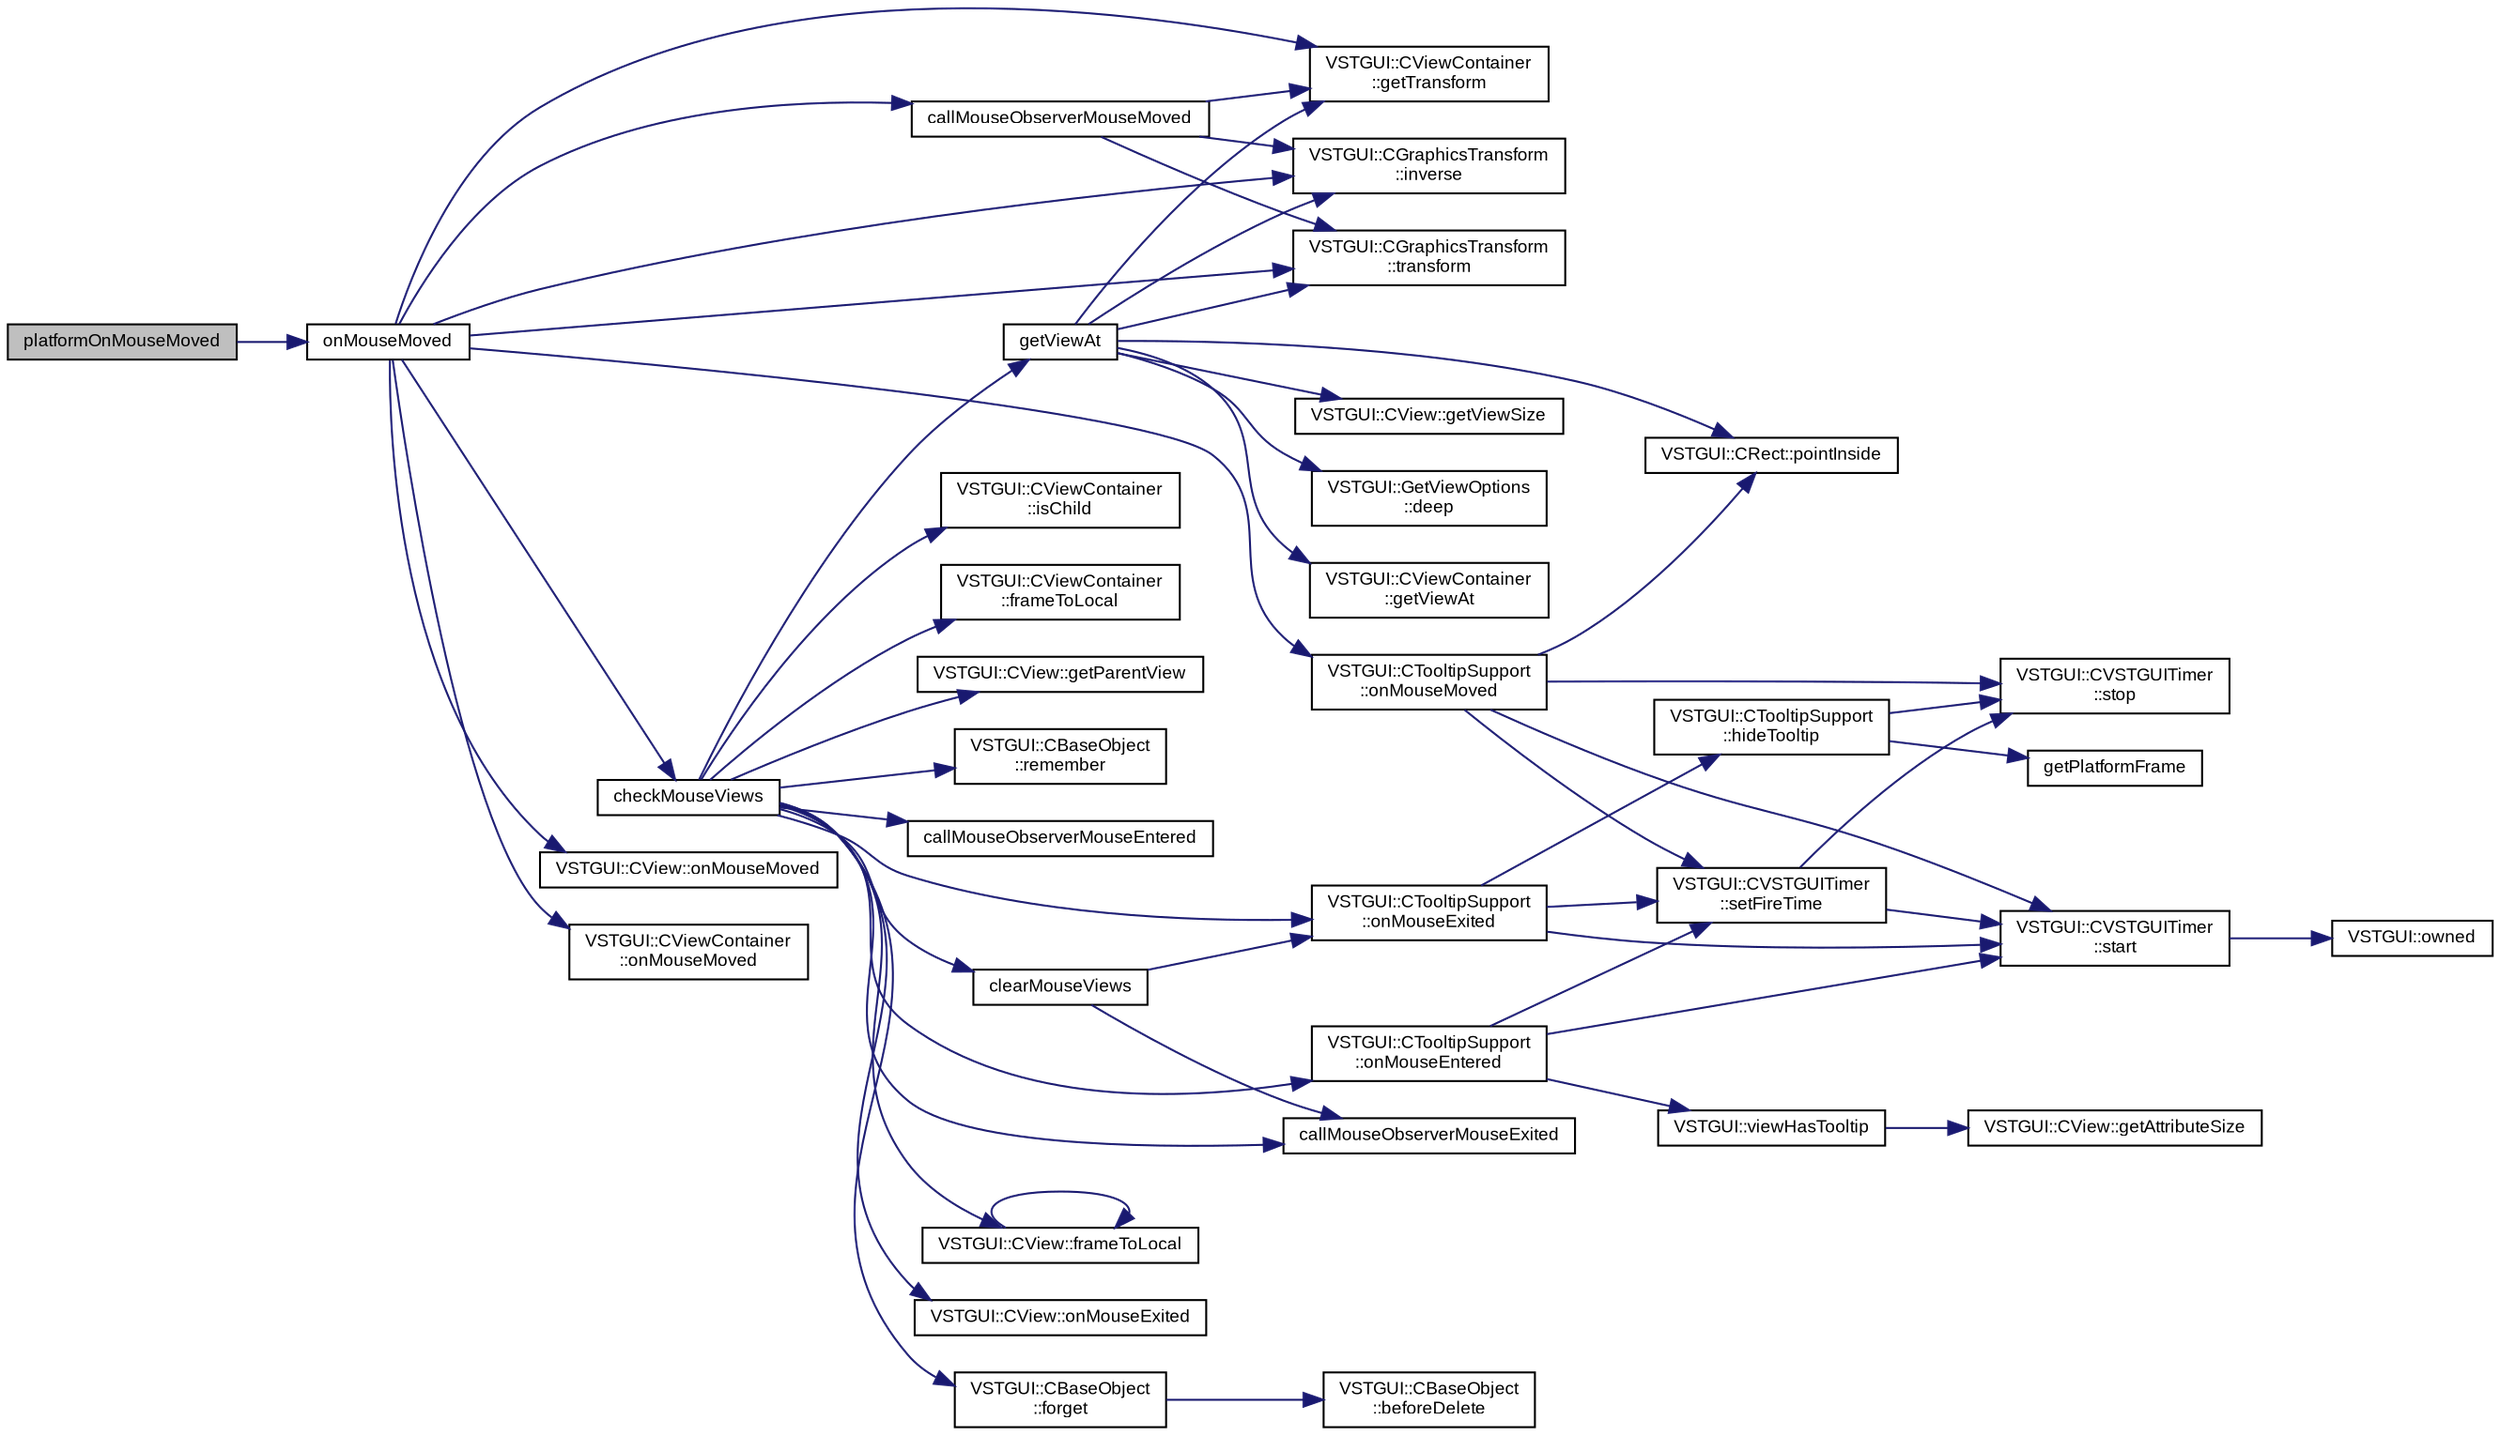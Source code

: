 digraph "platformOnMouseMoved"
{
  bgcolor="transparent";
  edge [fontname="Arial",fontsize="9",labelfontname="Arial",labelfontsize="9"];
  node [fontname="Arial",fontsize="9",shape=record];
  rankdir="LR";
  Node1 [label="platformOnMouseMoved",height=0.2,width=0.4,color="black", fillcolor="grey75", style="filled" fontcolor="black"];
  Node1 -> Node2 [color="midnightblue",fontsize="9",style="solid",fontname="Arial"];
  Node2 [label="onMouseMoved",height=0.2,width=0.4,color="black",URL="$class_v_s_t_g_u_i_1_1_c_frame.html#ac8855959285a9555faaa8b0313e07027",tooltip="called when a mouse move event occurs "];
  Node2 -> Node3 [color="midnightblue",fontsize="9",style="solid",fontname="Arial"];
  Node3 [label="VSTGUI::CViewContainer\l::getTransform",height=0.2,width=0.4,color="black",URL="$class_v_s_t_g_u_i_1_1_c_view_container.html#a3140336a555cd7aacaba2ee5ca08e28a"];
  Node2 -> Node4 [color="midnightblue",fontsize="9",style="solid",fontname="Arial"];
  Node4 [label="VSTGUI::CGraphicsTransform\l::inverse",height=0.2,width=0.4,color="black",URL="$struct_v_s_t_g_u_i_1_1_c_graphics_transform.html#ae0b83e1a553219ac2e5a9c0e9ee42e72"];
  Node2 -> Node5 [color="midnightblue",fontsize="9",style="solid",fontname="Arial"];
  Node5 [label="VSTGUI::CGraphicsTransform\l::transform",height=0.2,width=0.4,color="black",URL="$struct_v_s_t_g_u_i_1_1_c_graphics_transform.html#af5b80ac47e3d74fe4cf0ca4d75f2e6c3"];
  Node2 -> Node6 [color="midnightblue",fontsize="9",style="solid",fontname="Arial"];
  Node6 [label="VSTGUI::CTooltipSupport\l::onMouseMoved",height=0.2,width=0.4,color="black",URL="$class_v_s_t_g_u_i_1_1_c_tooltip_support.html#a4130580a3fd7186e8106954ca9b50cb8"];
  Node6 -> Node7 [color="midnightblue",fontsize="9",style="solid",fontname="Arial"];
  Node7 [label="VSTGUI::CRect::pointInside",height=0.2,width=0.4,color="black",URL="$struct_v_s_t_g_u_i_1_1_c_rect.html#adebba9af3dc339149fd4622f4d4a5bac",tooltip="Checks if point is inside this rect. "];
  Node6 -> Node8 [color="midnightblue",fontsize="9",style="solid",fontname="Arial"];
  Node8 [label="VSTGUI::CVSTGUITimer\l::stop",height=0.2,width=0.4,color="black",URL="$class_v_s_t_g_u_i_1_1_c_v_s_t_g_u_i_timer.html#a68a350717fe6bf9012843e7c977d87b2",tooltip="stops the timer, returns whether timer was running or not "];
  Node6 -> Node9 [color="midnightblue",fontsize="9",style="solid",fontname="Arial"];
  Node9 [label="VSTGUI::CVSTGUITimer\l::start",height=0.2,width=0.4,color="black",URL="$class_v_s_t_g_u_i_1_1_c_v_s_t_g_u_i_timer.html#aad5997aaaa2d622f0ca57f8b24a51a7b",tooltip="starts the timer "];
  Node9 -> Node10 [color="midnightblue",fontsize="9",style="solid",fontname="Arial"];
  Node10 [label="VSTGUI::owned",height=0.2,width=0.4,color="black",URL="$namespace_v_s_t_g_u_i.html#a8464605507078761fac5d681245eb20a"];
  Node6 -> Node11 [color="midnightblue",fontsize="9",style="solid",fontname="Arial"];
  Node11 [label="VSTGUI::CVSTGUITimer\l::setFireTime",height=0.2,width=0.4,color="black",URL="$class_v_s_t_g_u_i_1_1_c_v_s_t_g_u_i_timer.html#a8647d7eb64d0c6fcbdd654332bac258b",tooltip="in milliseconds "];
  Node11 -> Node8 [color="midnightblue",fontsize="9",style="solid",fontname="Arial"];
  Node11 -> Node9 [color="midnightblue",fontsize="9",style="solid",fontname="Arial"];
  Node2 -> Node12 [color="midnightblue",fontsize="9",style="solid",fontname="Arial"];
  Node12 [label="checkMouseViews",height=0.2,width=0.4,color="black",URL="$class_v_s_t_g_u_i_1_1_c_frame.html#a83b0d2d4c489762aa768c5e16b0c72d0"];
  Node12 -> Node13 [color="midnightblue",fontsize="9",style="solid",fontname="Arial"];
  Node13 [label="getViewAt",height=0.2,width=0.4,color="black",URL="$class_v_s_t_g_u_i_1_1_c_frame.html#ab427ac1aad7cc92ef96213f7963296a7",tooltip="get the view at point where "];
  Node13 -> Node3 [color="midnightblue",fontsize="9",style="solid",fontname="Arial"];
  Node13 -> Node4 [color="midnightblue",fontsize="9",style="solid",fontname="Arial"];
  Node13 -> Node5 [color="midnightblue",fontsize="9",style="solid",fontname="Arial"];
  Node13 -> Node14 [color="midnightblue",fontsize="9",style="solid",fontname="Arial"];
  Node14 [label="VSTGUI::CView::getViewSize",height=0.2,width=0.4,color="black",URL="$class_v_s_t_g_u_i_1_1_c_view.html#a5ad6102316e6d16e4905a38ad3f16dcc",tooltip="returns the current view size "];
  Node13 -> Node7 [color="midnightblue",fontsize="9",style="solid",fontname="Arial"];
  Node13 -> Node15 [color="midnightblue",fontsize="9",style="solid",fontname="Arial"];
  Node15 [label="VSTGUI::GetViewOptions\l::deep",height=0.2,width=0.4,color="black",URL="$struct_v_s_t_g_u_i_1_1_get_view_options.html#a7daa5c7887ffc0d68ab2ea398345e756"];
  Node13 -> Node16 [color="midnightblue",fontsize="9",style="solid",fontname="Arial"];
  Node16 [label="VSTGUI::CViewContainer\l::getViewAt",height=0.2,width=0.4,color="black",URL="$class_v_s_t_g_u_i_1_1_c_view_container.html#ab5c037e08db39b2c5032eae7d2e4f47e",tooltip="get the view at point where "];
  Node12 -> Node17 [color="midnightblue",fontsize="9",style="solid",fontname="Arial"];
  Node17 [label="VSTGUI::CTooltipSupport\l::onMouseExited",height=0.2,width=0.4,color="black",URL="$class_v_s_t_g_u_i_1_1_c_tooltip_support.html#a8f43f21fc087ee3670f58784a1d2af0c"];
  Node17 -> Node18 [color="midnightblue",fontsize="9",style="solid",fontname="Arial"];
  Node18 [label="VSTGUI::CTooltipSupport\l::hideTooltip",height=0.2,width=0.4,color="black",URL="$class_v_s_t_g_u_i_1_1_c_tooltip_support.html#adb9104d43a8ae01c2023f36390a1909f"];
  Node18 -> Node8 [color="midnightblue",fontsize="9",style="solid",fontname="Arial"];
  Node18 -> Node19 [color="midnightblue",fontsize="9",style="solid",fontname="Arial"];
  Node19 [label="getPlatformFrame",height=0.2,width=0.4,color="black",URL="$class_v_s_t_g_u_i_1_1_c_frame.html#a3b8d7ec8e7df59cf0fdc367f99fde1d0"];
  Node17 -> Node11 [color="midnightblue",fontsize="9",style="solid",fontname="Arial"];
  Node17 -> Node9 [color="midnightblue",fontsize="9",style="solid",fontname="Arial"];
  Node12 -> Node20 [color="midnightblue",fontsize="9",style="solid",fontname="Arial"];
  Node20 [label="VSTGUI::CTooltipSupport\l::onMouseEntered",height=0.2,width=0.4,color="black",URL="$class_v_s_t_g_u_i_1_1_c_tooltip_support.html#abc8b4794c3c3b8761b387d51d9fbd075"];
  Node20 -> Node21 [color="midnightblue",fontsize="9",style="solid",fontname="Arial"];
  Node21 [label="VSTGUI::viewHasTooltip",height=0.2,width=0.4,color="black",URL="$namespace_v_s_t_g_u_i.html#ab235b5451d2d91c04e4f8c5b23e2269c"];
  Node21 -> Node22 [color="midnightblue",fontsize="9",style="solid",fontname="Arial"];
  Node22 [label="VSTGUI::CView::getAttributeSize",height=0.2,width=0.4,color="black",URL="$class_v_s_t_g_u_i_1_1_c_view.html#aca7d0f4f75760c54963621b67720d6a7",tooltip="get the size of an attribute "];
  Node20 -> Node11 [color="midnightblue",fontsize="9",style="solid",fontname="Arial"];
  Node20 -> Node9 [color="midnightblue",fontsize="9",style="solid",fontname="Arial"];
  Node12 -> Node23 [color="midnightblue",fontsize="9",style="solid",fontname="Arial"];
  Node23 [label="clearMouseViews",height=0.2,width=0.4,color="black",URL="$class_v_s_t_g_u_i_1_1_c_frame.html#adeac5973a837902933978d7d5a1eee61"];
  Node23 -> Node17 [color="midnightblue",fontsize="9",style="solid",fontname="Arial"];
  Node23 -> Node24 [color="midnightblue",fontsize="9",style="solid",fontname="Arial"];
  Node24 [label="callMouseObserverMouseExited",height=0.2,width=0.4,color="black",URL="$class_v_s_t_g_u_i_1_1_c_frame.html#a8f97b9b5fe74666c47d1c374f265e60d"];
  Node12 -> Node25 [color="midnightblue",fontsize="9",style="solid",fontname="Arial"];
  Node25 [label="VSTGUI::CView::frameToLocal",height=0.2,width=0.4,color="black",URL="$class_v_s_t_g_u_i_1_1_c_view.html#a9ee172fcd9ca5d6ee196f270717341cf",tooltip="conversion from frame coordinates to local view coordinates "];
  Node25 -> Node25 [color="midnightblue",fontsize="9",style="solid",fontname="Arial"];
  Node12 -> Node26 [color="midnightblue",fontsize="9",style="solid",fontname="Arial"];
  Node26 [label="VSTGUI::CView::onMouseExited",height=0.2,width=0.4,color="black",URL="$class_v_s_t_g_u_i_1_1_c_view.html#aaf4840c33720f1498739f317d85a8cc4",tooltip="called when the mouse leaves this view "];
  Node12 -> Node24 [color="midnightblue",fontsize="9",style="solid",fontname="Arial"];
  Node12 -> Node27 [color="midnightblue",fontsize="9",style="solid",fontname="Arial"];
  Node27 [label="VSTGUI::CBaseObject\l::forget",height=0.2,width=0.4,color="black",URL="$class_v_s_t_g_u_i_1_1_c_base_object.html#ad63e28fbe95a3458c97c60bfacd47ab8",tooltip="decrease refcount and delete object if refcount == 0 "];
  Node27 -> Node28 [color="midnightblue",fontsize="9",style="solid",fontname="Arial"];
  Node28 [label="VSTGUI::CBaseObject\l::beforeDelete",height=0.2,width=0.4,color="black",URL="$class_v_s_t_g_u_i_1_1_c_base_object.html#a7109cc8e58c631f14b338c5e60633d7b"];
  Node12 -> Node29 [color="midnightblue",fontsize="9",style="solid",fontname="Arial"];
  Node29 [label="VSTGUI::CViewContainer\l::isChild",height=0.2,width=0.4,color="black",URL="$class_v_s_t_g_u_i_1_1_c_view_container.html#a60ad2aca49fcfc7cd997f5355b62b148",tooltip="check if pView is a child view of this container "];
  Node12 -> Node30 [color="midnightblue",fontsize="9",style="solid",fontname="Arial"];
  Node30 [label="VSTGUI::CViewContainer\l::frameToLocal",height=0.2,width=0.4,color="black",URL="$class_v_s_t_g_u_i_1_1_c_view_container.html#ab35a69018cf46b84c94f27b021b35fb7",tooltip="conversion from frame coordinates to local view coordinates "];
  Node12 -> Node31 [color="midnightblue",fontsize="9",style="solid",fontname="Arial"];
  Node31 [label="VSTGUI::CView::getParentView",height=0.2,width=0.4,color="black",URL="$class_v_s_t_g_u_i_1_1_c_view.html#ac45407fc7304ee33c5729fa04edaea76",tooltip="get parent view "];
  Node12 -> Node32 [color="midnightblue",fontsize="9",style="solid",fontname="Arial"];
  Node32 [label="VSTGUI::CBaseObject\l::remember",height=0.2,width=0.4,color="black",URL="$class_v_s_t_g_u_i_1_1_c_base_object.html#ada0719d1daaca4af1795018001769311",tooltip="increase refcount "];
  Node12 -> Node33 [color="midnightblue",fontsize="9",style="solid",fontname="Arial"];
  Node33 [label="callMouseObserverMouseEntered",height=0.2,width=0.4,color="black",URL="$class_v_s_t_g_u_i_1_1_c_frame.html#a1f4ce6bc02521efb056d04c427c77336"];
  Node2 -> Node34 [color="midnightblue",fontsize="9",style="solid",fontname="Arial"];
  Node34 [label="callMouseObserverMouseMoved",height=0.2,width=0.4,color="black",URL="$class_v_s_t_g_u_i_1_1_c_frame.html#aa3e8d1ed57d73b72441341222d2df4c8"];
  Node34 -> Node3 [color="midnightblue",fontsize="9",style="solid",fontname="Arial"];
  Node34 -> Node4 [color="midnightblue",fontsize="9",style="solid",fontname="Arial"];
  Node34 -> Node5 [color="midnightblue",fontsize="9",style="solid",fontname="Arial"];
  Node2 -> Node35 [color="midnightblue",fontsize="9",style="solid",fontname="Arial"];
  Node35 [label="VSTGUI::CView::onMouseMoved",height=0.2,width=0.4,color="black",URL="$class_v_s_t_g_u_i_1_1_c_view.html#ac8855959285a9555faaa8b0313e07027",tooltip="called when a mouse move event occurs "];
  Node2 -> Node36 [color="midnightblue",fontsize="9",style="solid",fontname="Arial"];
  Node36 [label="VSTGUI::CViewContainer\l::onMouseMoved",height=0.2,width=0.4,color="black",URL="$class_v_s_t_g_u_i_1_1_c_view_container.html#ae68a53fd640a7ef73416c04882d7ceb3",tooltip="called when a mouse move event occurs "];
}
